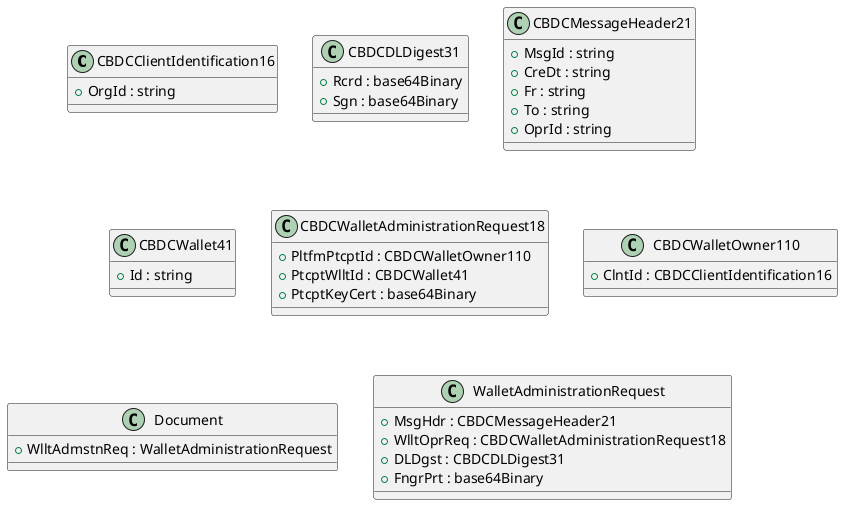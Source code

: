 @startuml

class CBDCClientIdentification16 {
    +OrgId : string
}
class CBDCDLDigest31 {
    +Rcrd : base64Binary
    +Sgn : base64Binary
}
class CBDCMessageHeader21 {
    +MsgId : string
    +CreDt : string
    +Fr : string
    +To : string
    +OprId : string
}
class CBDCWallet41 {
    +Id : string
}
class CBDCWalletAdministrationRequest18 {
    +PltfmPtcptId : CBDCWalletOwner110
    +PtcptWlltId : CBDCWallet41
    +PtcptKeyCert : base64Binary
}
class CBDCWalletOwner110 {
    +ClntId : CBDCClientIdentification16
}
class Document {
    +WlltAdmstnReq : WalletAdministrationRequest
}
class WalletAdministrationRequest {
    +MsgHdr : CBDCMessageHeader21
    +WlltOprReq : CBDCWalletAdministrationRequest18
    +DLDgst : CBDCDLDigest31
    +FngrPrt : base64Binary
}

@enduml

